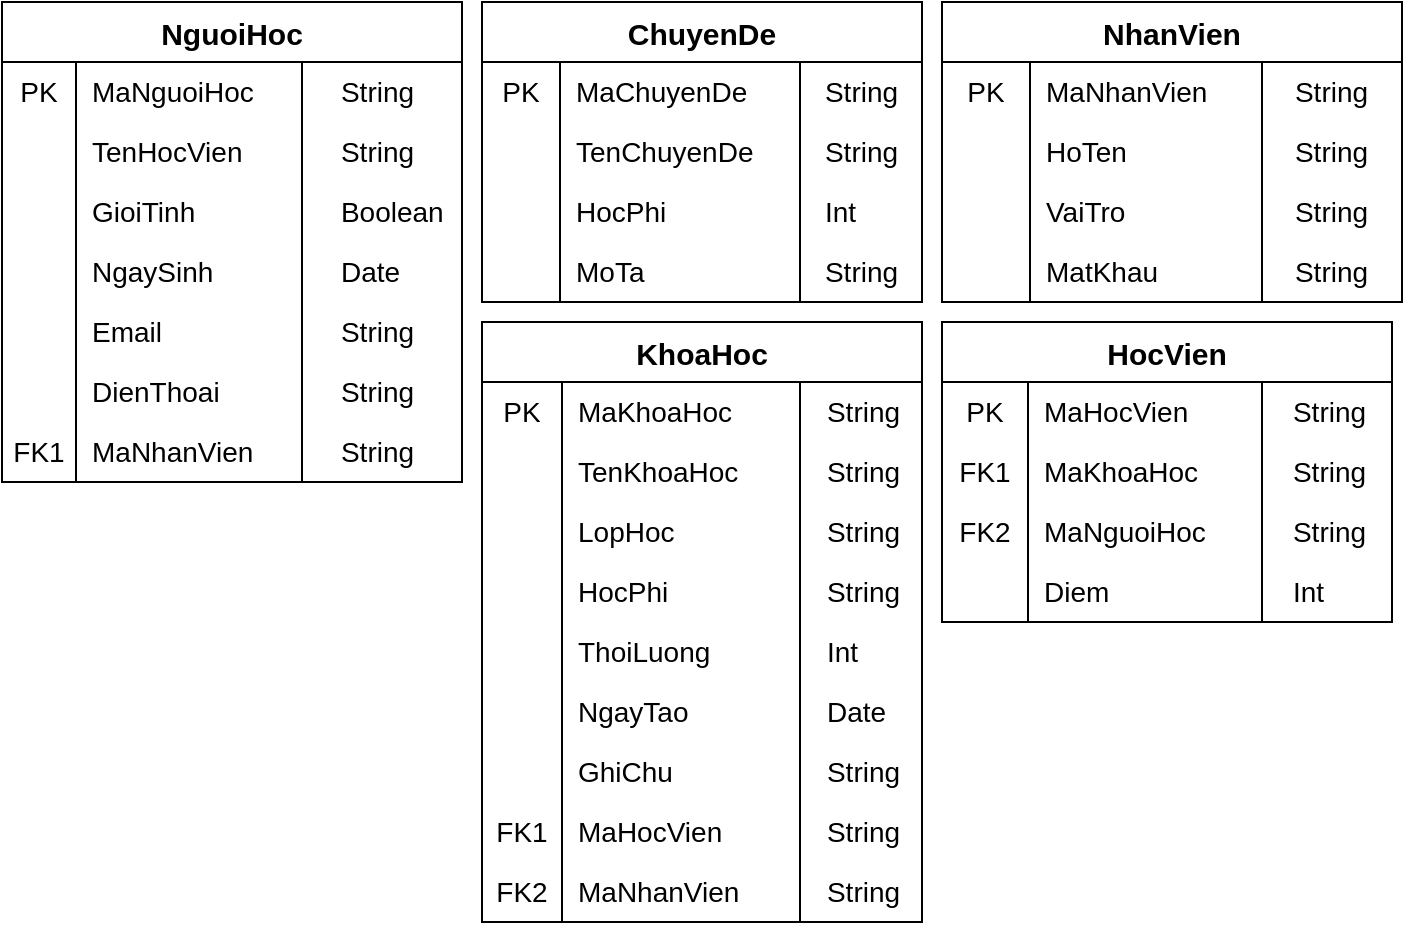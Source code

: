 <mxfile version="18.0.6" type="device"><diagram id="m6U9UvOfeFukseoxHBOt" name="Page-1"><mxGraphModel dx="868" dy="1653" grid="0" gridSize="10" guides="1" tooltips="1" connect="1" arrows="1" fold="1" page="1" pageScale="1" pageWidth="850" pageHeight="1100" math="0" shadow="0"><root><mxCell id="0"/><mxCell id="1" parent="0"/><mxCell id="P8eUKgGCzJDnWbfKvpjg-5" value="HocVien" style="shape=table;startSize=30;container=1;collapsible=0;childLayout=tableLayout;fixedRows=1;rowLines=0;fontStyle=1;fontSize=15;" parent="1" vertex="1"><mxGeometry x="537" y="-370" width="225" height="150" as="geometry"/></mxCell><mxCell id="P8eUKgGCzJDnWbfKvpjg-6" value="" style="shape=tableRow;horizontal=0;startSize=0;swimlaneHead=0;swimlaneBody=0;top=0;left=0;bottom=0;right=0;collapsible=0;dropTarget=0;fillColor=none;points=[[0,0.5],[1,0.5]];portConstraint=eastwest;fontSize=14;" parent="P8eUKgGCzJDnWbfKvpjg-5" vertex="1"><mxGeometry y="30" width="225" height="30" as="geometry"/></mxCell><mxCell id="P8eUKgGCzJDnWbfKvpjg-7" value="PK" style="shape=partialRectangle;html=1;whiteSpace=wrap;connectable=0;fillColor=none;top=0;left=0;bottom=0;right=0;overflow=hidden;pointerEvents=1;fontSize=14;" parent="P8eUKgGCzJDnWbfKvpjg-6" vertex="1"><mxGeometry width="43" height="30" as="geometry"><mxRectangle width="43" height="30" as="alternateBounds"/></mxGeometry></mxCell><mxCell id="P8eUKgGCzJDnWbfKvpjg-8" value="MaHocVien&lt;span style=&quot;white-space: pre; font-size: 14px;&quot;&gt;&#9;&lt;/span&gt;&lt;span style=&quot;white-space: pre; font-size: 14px;&quot;&gt;&#9;&lt;/span&gt;String" style="shape=partialRectangle;html=1;whiteSpace=wrap;connectable=0;fillColor=none;top=0;left=0;bottom=0;right=0;align=left;spacingLeft=6;overflow=hidden;fontSize=14;" parent="P8eUKgGCzJDnWbfKvpjg-6" vertex="1"><mxGeometry x="43" width="182" height="30" as="geometry"><mxRectangle width="182" height="30" as="alternateBounds"/></mxGeometry></mxCell><mxCell id="P8eUKgGCzJDnWbfKvpjg-9" value="" style="shape=tableRow;horizontal=0;startSize=0;swimlaneHead=0;swimlaneBody=0;top=0;left=0;bottom=0;right=0;collapsible=0;dropTarget=0;fillColor=none;points=[[0,0.5],[1,0.5]];portConstraint=eastwest;fontSize=14;" parent="P8eUKgGCzJDnWbfKvpjg-5" vertex="1"><mxGeometry y="60" width="225" height="30" as="geometry"/></mxCell><mxCell id="P8eUKgGCzJDnWbfKvpjg-10" value="FK1" style="shape=partialRectangle;html=1;whiteSpace=wrap;connectable=0;fillColor=none;top=0;left=0;bottom=0;right=0;overflow=hidden;fontSize=14;" parent="P8eUKgGCzJDnWbfKvpjg-9" vertex="1"><mxGeometry width="43" height="30" as="geometry"><mxRectangle width="43" height="30" as="alternateBounds"/></mxGeometry></mxCell><mxCell id="P8eUKgGCzJDnWbfKvpjg-11" value="MaKhoaHoc&lt;span style=&quot;white-space: pre; font-size: 14px;&quot;&gt;&#9;&lt;/span&gt;&lt;span style=&quot;white-space: pre; font-size: 14px;&quot;&gt;&#9;&lt;/span&gt;String" style="shape=partialRectangle;html=1;whiteSpace=wrap;connectable=0;fillColor=none;top=0;left=0;bottom=0;right=0;align=left;spacingLeft=6;overflow=hidden;fontSize=14;" parent="P8eUKgGCzJDnWbfKvpjg-9" vertex="1"><mxGeometry x="43" width="182" height="30" as="geometry"><mxRectangle width="182" height="30" as="alternateBounds"/></mxGeometry></mxCell><mxCell id="P8eUKgGCzJDnWbfKvpjg-12" value="" style="shape=tableRow;horizontal=0;startSize=0;swimlaneHead=0;swimlaneBody=0;top=0;left=0;bottom=0;right=0;collapsible=0;dropTarget=0;fillColor=none;points=[[0,0.5],[1,0.5]];portConstraint=eastwest;fontSize=14;" parent="P8eUKgGCzJDnWbfKvpjg-5" vertex="1"><mxGeometry y="90" width="225" height="30" as="geometry"/></mxCell><mxCell id="P8eUKgGCzJDnWbfKvpjg-13" value="FK2&lt;br style=&quot;font-size: 14px;&quot;&gt;" style="shape=partialRectangle;html=1;whiteSpace=wrap;connectable=0;fillColor=none;top=0;left=0;bottom=0;right=0;overflow=hidden;fontSize=14;" parent="P8eUKgGCzJDnWbfKvpjg-12" vertex="1"><mxGeometry width="43" height="30" as="geometry"><mxRectangle width="43" height="30" as="alternateBounds"/></mxGeometry></mxCell><mxCell id="P8eUKgGCzJDnWbfKvpjg-14" value="MaNguoiHoc&lt;span style=&quot;white-space: pre; font-size: 14px;&quot;&gt;&#9;&lt;/span&gt;&lt;span style=&quot;white-space: pre; font-size: 14px;&quot;&gt;&#9;&lt;/span&gt;String" style="shape=partialRectangle;html=1;whiteSpace=wrap;connectable=0;fillColor=none;top=0;left=0;bottom=0;right=0;align=left;spacingLeft=6;overflow=hidden;fontSize=14;" parent="P8eUKgGCzJDnWbfKvpjg-12" vertex="1"><mxGeometry x="43" width="182" height="30" as="geometry"><mxRectangle width="182" height="30" as="alternateBounds"/></mxGeometry></mxCell><mxCell id="8XIaNBTknqhRJqqeRh3g-56" value="" style="shape=tableRow;horizontal=0;startSize=0;swimlaneHead=0;swimlaneBody=0;top=0;left=0;bottom=0;right=0;collapsible=0;dropTarget=0;fillColor=none;points=[[0,0.5],[1,0.5]];portConstraint=eastwest;fontSize=14;" parent="P8eUKgGCzJDnWbfKvpjg-5" vertex="1"><mxGeometry y="120" width="225" height="30" as="geometry"/></mxCell><mxCell id="8XIaNBTknqhRJqqeRh3g-57" value="" style="shape=partialRectangle;html=1;whiteSpace=wrap;connectable=0;fillColor=none;top=0;left=0;bottom=0;right=0;overflow=hidden;fontSize=14;" parent="8XIaNBTknqhRJqqeRh3g-56" vertex="1"><mxGeometry width="43" height="30" as="geometry"><mxRectangle width="43" height="30" as="alternateBounds"/></mxGeometry></mxCell><mxCell id="8XIaNBTknqhRJqqeRh3g-58" value="Diem&lt;span style=&quot;white-space: pre; font-size: 14px;&quot;&gt;&#9;&lt;/span&gt;&lt;span style=&quot;white-space: pre; font-size: 14px;&quot;&gt;&#9;&lt;/span&gt;&lt;span style=&quot;white-space: pre; font-size: 14px;&quot;&gt;&#9;&lt;/span&gt;Int" style="shape=partialRectangle;html=1;whiteSpace=wrap;connectable=0;fillColor=none;top=0;left=0;bottom=0;right=0;align=left;spacingLeft=6;overflow=hidden;fontSize=14;" parent="8XIaNBTknqhRJqqeRh3g-56" vertex="1"><mxGeometry x="43" width="182" height="30" as="geometry"><mxRectangle width="182" height="30" as="alternateBounds"/></mxGeometry></mxCell><mxCell id="P8eUKgGCzJDnWbfKvpjg-15" value="NguoiHoc" style="shape=table;startSize=30;container=1;collapsible=0;childLayout=tableLayout;fixedRows=1;rowLines=0;fontStyle=1;fontSize=15;" parent="1" vertex="1"><mxGeometry x="67" y="-530" width="230" height="240" as="geometry"/></mxCell><mxCell id="P8eUKgGCzJDnWbfKvpjg-16" value="" style="shape=tableRow;horizontal=0;startSize=0;swimlaneHead=0;swimlaneBody=0;top=0;left=0;bottom=0;right=0;collapsible=0;dropTarget=0;fillColor=none;points=[[0,0.5],[1,0.5]];portConstraint=eastwest;fontSize=14;" parent="P8eUKgGCzJDnWbfKvpjg-15" vertex="1"><mxGeometry y="30" width="230" height="30" as="geometry"/></mxCell><mxCell id="P8eUKgGCzJDnWbfKvpjg-17" value="PK" style="shape=partialRectangle;html=1;whiteSpace=wrap;connectable=0;fillColor=none;top=0;left=0;bottom=0;right=0;overflow=hidden;pointerEvents=1;fontSize=14;" parent="P8eUKgGCzJDnWbfKvpjg-16" vertex="1"><mxGeometry width="37" height="30" as="geometry"><mxRectangle width="37" height="30" as="alternateBounds"/></mxGeometry></mxCell><mxCell id="P8eUKgGCzJDnWbfKvpjg-18" value="MaNguoiHoc&lt;span style=&quot;white-space: pre; font-size: 14px;&quot;&gt;&#9;&lt;/span&gt;&lt;span style=&quot;white-space: pre; font-size: 14px;&quot;&gt;&#9;&lt;/span&gt;String" style="shape=partialRectangle;html=1;whiteSpace=wrap;connectable=0;fillColor=none;top=0;left=0;bottom=0;right=0;align=left;spacingLeft=6;overflow=hidden;fontSize=14;" parent="P8eUKgGCzJDnWbfKvpjg-16" vertex="1"><mxGeometry x="37" width="193" height="30" as="geometry"><mxRectangle width="193" height="30" as="alternateBounds"/></mxGeometry></mxCell><mxCell id="8XIaNBTknqhRJqqeRh3g-17" value="" style="shape=tableRow;horizontal=0;startSize=0;swimlaneHead=0;swimlaneBody=0;top=0;left=0;bottom=0;right=0;collapsible=0;dropTarget=0;fillColor=none;points=[[0,0.5],[1,0.5]];portConstraint=eastwest;fontSize=14;" parent="P8eUKgGCzJDnWbfKvpjg-15" vertex="1"><mxGeometry y="60" width="230" height="30" as="geometry"/></mxCell><mxCell id="8XIaNBTknqhRJqqeRh3g-18" value="" style="shape=partialRectangle;html=1;whiteSpace=wrap;connectable=0;fillColor=none;top=0;left=0;bottom=0;right=0;overflow=hidden;pointerEvents=1;fontSize=14;" parent="8XIaNBTknqhRJqqeRh3g-17" vertex="1"><mxGeometry width="37" height="30" as="geometry"><mxRectangle width="37" height="30" as="alternateBounds"/></mxGeometry></mxCell><mxCell id="8XIaNBTknqhRJqqeRh3g-19" value="TenHocVien&lt;span style=&quot;white-space: pre; font-size: 14px;&quot;&gt;&#9;&lt;/span&gt;&lt;span style=&quot;white-space: pre; font-size: 14px;&quot;&gt;&#9;&lt;/span&gt;String" style="shape=partialRectangle;html=1;whiteSpace=wrap;connectable=0;fillColor=none;top=0;left=0;bottom=0;right=0;align=left;spacingLeft=6;overflow=hidden;fontSize=14;" parent="8XIaNBTknqhRJqqeRh3g-17" vertex="1"><mxGeometry x="37" width="193" height="30" as="geometry"><mxRectangle width="193" height="30" as="alternateBounds"/></mxGeometry></mxCell><mxCell id="8XIaNBTknqhRJqqeRh3g-23" value="" style="shape=tableRow;horizontal=0;startSize=0;swimlaneHead=0;swimlaneBody=0;top=0;left=0;bottom=0;right=0;collapsible=0;dropTarget=0;fillColor=none;points=[[0,0.5],[1,0.5]];portConstraint=eastwest;fontSize=14;" parent="P8eUKgGCzJDnWbfKvpjg-15" vertex="1"><mxGeometry y="90" width="230" height="30" as="geometry"/></mxCell><mxCell id="8XIaNBTknqhRJqqeRh3g-24" value="" style="shape=partialRectangle;html=1;whiteSpace=wrap;connectable=0;fillColor=none;top=0;left=0;bottom=0;right=0;overflow=hidden;pointerEvents=1;fontSize=14;" parent="8XIaNBTknqhRJqqeRh3g-23" vertex="1"><mxGeometry width="37" height="30" as="geometry"><mxRectangle width="37" height="30" as="alternateBounds"/></mxGeometry></mxCell><mxCell id="8XIaNBTknqhRJqqeRh3g-25" value="GioiTinh&lt;span style=&quot;white-space: pre; font-size: 14px;&quot;&gt;&#9;&lt;/span&gt;&lt;span style=&quot;white-space: pre; font-size: 14px;&quot;&gt;&#9;&lt;/span&gt;&lt;span style=&quot;white-space: pre; font-size: 14px;&quot;&gt;&#9;&lt;/span&gt;Boolean" style="shape=partialRectangle;html=1;whiteSpace=wrap;connectable=0;fillColor=none;top=0;left=0;bottom=0;right=0;align=left;spacingLeft=6;overflow=hidden;fontSize=14;" parent="8XIaNBTknqhRJqqeRh3g-23" vertex="1"><mxGeometry x="37" width="193" height="30" as="geometry"><mxRectangle width="193" height="30" as="alternateBounds"/></mxGeometry></mxCell><mxCell id="8XIaNBTknqhRJqqeRh3g-26" value="" style="shape=tableRow;horizontal=0;startSize=0;swimlaneHead=0;swimlaneBody=0;top=0;left=0;bottom=0;right=0;collapsible=0;dropTarget=0;fillColor=none;points=[[0,0.5],[1,0.5]];portConstraint=eastwest;fontSize=14;" parent="P8eUKgGCzJDnWbfKvpjg-15" vertex="1"><mxGeometry y="120" width="230" height="30" as="geometry"/></mxCell><mxCell id="8XIaNBTknqhRJqqeRh3g-27" value="" style="shape=partialRectangle;html=1;whiteSpace=wrap;connectable=0;fillColor=none;top=0;left=0;bottom=0;right=0;overflow=hidden;pointerEvents=1;fontSize=14;" parent="8XIaNBTknqhRJqqeRh3g-26" vertex="1"><mxGeometry width="37" height="30" as="geometry"><mxRectangle width="37" height="30" as="alternateBounds"/></mxGeometry></mxCell><mxCell id="8XIaNBTknqhRJqqeRh3g-28" value="NgaySinh&lt;span style=&quot;white-space: pre; font-size: 14px;&quot;&gt;&#9;&lt;/span&gt;&lt;span style=&quot;white-space: pre; font-size: 14px;&quot;&gt;&#9;&lt;/span&gt;Date" style="shape=partialRectangle;html=1;whiteSpace=wrap;connectable=0;fillColor=none;top=0;left=0;bottom=0;right=0;align=left;spacingLeft=6;overflow=hidden;fontSize=14;" parent="8XIaNBTknqhRJqqeRh3g-26" vertex="1"><mxGeometry x="37" width="193" height="30" as="geometry"><mxRectangle width="193" height="30" as="alternateBounds"/></mxGeometry></mxCell><mxCell id="8XIaNBTknqhRJqqeRh3g-29" value="" style="shape=tableRow;horizontal=0;startSize=0;swimlaneHead=0;swimlaneBody=0;top=0;left=0;bottom=0;right=0;collapsible=0;dropTarget=0;fillColor=none;points=[[0,0.5],[1,0.5]];portConstraint=eastwest;fontSize=14;" parent="P8eUKgGCzJDnWbfKvpjg-15" vertex="1"><mxGeometry y="150" width="230" height="30" as="geometry"/></mxCell><mxCell id="8XIaNBTknqhRJqqeRh3g-30" value="" style="shape=partialRectangle;html=1;whiteSpace=wrap;connectable=0;fillColor=none;top=0;left=0;bottom=0;right=0;overflow=hidden;pointerEvents=1;fontSize=14;" parent="8XIaNBTknqhRJqqeRh3g-29" vertex="1"><mxGeometry width="37" height="30" as="geometry"><mxRectangle width="37" height="30" as="alternateBounds"/></mxGeometry></mxCell><mxCell id="8XIaNBTknqhRJqqeRh3g-31" value="Email&lt;span style=&quot;white-space: pre; font-size: 14px;&quot;&gt;&#9;&lt;/span&gt;&lt;span style=&quot;white-space: pre; font-size: 14px;&quot;&gt;&#9;&lt;/span&gt;&lt;span style=&quot;white-space: pre; font-size: 14px;&quot;&gt;&#9;&lt;/span&gt;String" style="shape=partialRectangle;html=1;whiteSpace=wrap;connectable=0;fillColor=none;top=0;left=0;bottom=0;right=0;align=left;spacingLeft=6;overflow=hidden;fontSize=14;" parent="8XIaNBTknqhRJqqeRh3g-29" vertex="1"><mxGeometry x="37" width="193" height="30" as="geometry"><mxRectangle width="193" height="30" as="alternateBounds"/></mxGeometry></mxCell><mxCell id="8XIaNBTknqhRJqqeRh3g-32" value="" style="shape=tableRow;horizontal=0;startSize=0;swimlaneHead=0;swimlaneBody=0;top=0;left=0;bottom=0;right=0;collapsible=0;dropTarget=0;fillColor=none;points=[[0,0.5],[1,0.5]];portConstraint=eastwest;fontSize=14;" parent="P8eUKgGCzJDnWbfKvpjg-15" vertex="1"><mxGeometry y="180" width="230" height="30" as="geometry"/></mxCell><mxCell id="8XIaNBTknqhRJqqeRh3g-33" value="" style="shape=partialRectangle;html=1;whiteSpace=wrap;connectable=0;fillColor=none;top=0;left=0;bottom=0;right=0;overflow=hidden;pointerEvents=1;fontSize=14;" parent="8XIaNBTknqhRJqqeRh3g-32" vertex="1"><mxGeometry width="37" height="30" as="geometry"><mxRectangle width="37" height="30" as="alternateBounds"/></mxGeometry></mxCell><mxCell id="8XIaNBTknqhRJqqeRh3g-34" value="DienThoai&lt;span style=&quot;white-space: pre; font-size: 14px;&quot;&gt;&#9;&lt;/span&gt;&lt;span style=&quot;white-space: pre; font-size: 14px;&quot;&gt;&#9;&lt;/span&gt;String" style="shape=partialRectangle;html=1;whiteSpace=wrap;connectable=0;fillColor=none;top=0;left=0;bottom=0;right=0;align=left;spacingLeft=6;overflow=hidden;fontSize=14;" parent="8XIaNBTknqhRJqqeRh3g-32" vertex="1"><mxGeometry x="37" width="193" height="30" as="geometry"><mxRectangle width="193" height="30" as="alternateBounds"/></mxGeometry></mxCell><mxCell id="P8eUKgGCzJDnWbfKvpjg-22" value="" style="shape=tableRow;horizontal=0;startSize=0;swimlaneHead=0;swimlaneBody=0;top=0;left=0;bottom=0;right=0;collapsible=0;dropTarget=0;fillColor=none;points=[[0,0.5],[1,0.5]];portConstraint=eastwest;fontSize=14;" parent="P8eUKgGCzJDnWbfKvpjg-15" vertex="1"><mxGeometry y="210" width="230" height="30" as="geometry"/></mxCell><mxCell id="P8eUKgGCzJDnWbfKvpjg-23" value="FK1" style="shape=partialRectangle;html=1;whiteSpace=wrap;connectable=0;fillColor=none;top=0;left=0;bottom=0;right=0;overflow=hidden;fontSize=14;" parent="P8eUKgGCzJDnWbfKvpjg-22" vertex="1"><mxGeometry width="37" height="30" as="geometry"><mxRectangle width="37" height="30" as="alternateBounds"/></mxGeometry></mxCell><mxCell id="P8eUKgGCzJDnWbfKvpjg-24" value="MaNhanVien&lt;span style=&quot;white-space: pre; font-size: 14px;&quot;&gt;&#9;&lt;/span&gt;&lt;span style=&quot;white-space: pre; font-size: 14px;&quot;&gt;&#9;&lt;/span&gt;String" style="shape=partialRectangle;html=1;whiteSpace=wrap;connectable=0;fillColor=none;top=0;left=0;bottom=0;right=0;align=left;spacingLeft=6;overflow=hidden;fontSize=14;" parent="P8eUKgGCzJDnWbfKvpjg-22" vertex="1"><mxGeometry x="37" width="193" height="30" as="geometry"><mxRectangle width="193" height="30" as="alternateBounds"/></mxGeometry></mxCell><mxCell id="P8eUKgGCzJDnWbfKvpjg-25" value="ChuyenDe" style="shape=table;startSize=30;container=1;collapsible=0;childLayout=tableLayout;fixedRows=1;rowLines=0;fontStyle=1;fontSize=15;" parent="1" vertex="1"><mxGeometry x="307" y="-530" width="220" height="150" as="geometry"/></mxCell><mxCell id="P8eUKgGCzJDnWbfKvpjg-26" value="" style="shape=tableRow;horizontal=0;startSize=0;swimlaneHead=0;swimlaneBody=0;top=0;left=0;bottom=0;right=0;collapsible=0;dropTarget=0;fillColor=none;points=[[0,0.5],[1,0.5]];portConstraint=eastwest;fontSize=14;" parent="P8eUKgGCzJDnWbfKvpjg-25" vertex="1"><mxGeometry y="30" width="220" height="30" as="geometry"/></mxCell><mxCell id="P8eUKgGCzJDnWbfKvpjg-27" value="PK" style="shape=partialRectangle;html=1;whiteSpace=wrap;connectable=0;fillColor=none;top=0;left=0;bottom=0;right=0;overflow=hidden;pointerEvents=1;fontSize=14;" parent="P8eUKgGCzJDnWbfKvpjg-26" vertex="1"><mxGeometry width="39" height="30" as="geometry"><mxRectangle width="39" height="30" as="alternateBounds"/></mxGeometry></mxCell><mxCell id="P8eUKgGCzJDnWbfKvpjg-28" value="MaChuyenDe&lt;span style=&quot;white-space: pre; font-size: 14px;&quot;&gt;&#9;&lt;/span&gt;&lt;span style=&quot;white-space: pre; font-size: 14px;&quot;&gt;&#9;&lt;/span&gt;String" style="shape=partialRectangle;html=1;whiteSpace=wrap;connectable=0;fillColor=none;top=0;left=0;bottom=0;right=0;align=left;spacingLeft=6;overflow=hidden;fontSize=14;" parent="P8eUKgGCzJDnWbfKvpjg-26" vertex="1"><mxGeometry x="39" width="181" height="30" as="geometry"><mxRectangle width="181" height="30" as="alternateBounds"/></mxGeometry></mxCell><mxCell id="8XIaNBTknqhRJqqeRh3g-35" value="" style="shape=tableRow;horizontal=0;startSize=0;swimlaneHead=0;swimlaneBody=0;top=0;left=0;bottom=0;right=0;collapsible=0;dropTarget=0;fillColor=none;points=[[0,0.5],[1,0.5]];portConstraint=eastwest;fontSize=14;" parent="P8eUKgGCzJDnWbfKvpjg-25" vertex="1"><mxGeometry y="60" width="220" height="30" as="geometry"/></mxCell><mxCell id="8XIaNBTknqhRJqqeRh3g-36" value="" style="shape=partialRectangle;html=1;whiteSpace=wrap;connectable=0;fillColor=none;top=0;left=0;bottom=0;right=0;overflow=hidden;pointerEvents=1;fontSize=14;" parent="8XIaNBTknqhRJqqeRh3g-35" vertex="1"><mxGeometry width="39" height="30" as="geometry"><mxRectangle width="39" height="30" as="alternateBounds"/></mxGeometry></mxCell><mxCell id="8XIaNBTknqhRJqqeRh3g-37" value="TenChuyenDe&lt;span style=&quot;white-space: pre; font-size: 14px;&quot;&gt;&#9;&lt;/span&gt;&lt;span style=&quot;white-space: pre; font-size: 14px;&quot;&gt;&#9;&lt;/span&gt;String" style="shape=partialRectangle;html=1;whiteSpace=wrap;connectable=0;fillColor=none;top=0;left=0;bottom=0;right=0;align=left;spacingLeft=6;overflow=hidden;fontSize=14;" parent="8XIaNBTknqhRJqqeRh3g-35" vertex="1"><mxGeometry x="39" width="181" height="30" as="geometry"><mxRectangle width="181" height="30" as="alternateBounds"/></mxGeometry></mxCell><mxCell id="8XIaNBTknqhRJqqeRh3g-38" value="" style="shape=tableRow;horizontal=0;startSize=0;swimlaneHead=0;swimlaneBody=0;top=0;left=0;bottom=0;right=0;collapsible=0;dropTarget=0;fillColor=none;points=[[0,0.5],[1,0.5]];portConstraint=eastwest;fontSize=14;" parent="P8eUKgGCzJDnWbfKvpjg-25" vertex="1"><mxGeometry y="90" width="220" height="30" as="geometry"/></mxCell><mxCell id="8XIaNBTknqhRJqqeRh3g-39" value="" style="shape=partialRectangle;html=1;whiteSpace=wrap;connectable=0;fillColor=none;top=0;left=0;bottom=0;right=0;overflow=hidden;pointerEvents=1;fontSize=14;" parent="8XIaNBTknqhRJqqeRh3g-38" vertex="1"><mxGeometry width="39" height="30" as="geometry"><mxRectangle width="39" height="30" as="alternateBounds"/></mxGeometry></mxCell><mxCell id="8XIaNBTknqhRJqqeRh3g-40" value="HocPhi&lt;span style=&quot;white-space: pre; font-size: 14px;&quot;&gt;&#9;&lt;/span&gt;&lt;span style=&quot;white-space: pre; font-size: 14px;&quot;&gt;&#9;&lt;/span&gt;&lt;span style=&quot;white-space: pre; font-size: 14px;&quot;&gt;&#9;&lt;/span&gt;Int" style="shape=partialRectangle;html=1;whiteSpace=wrap;connectable=0;fillColor=none;top=0;left=0;bottom=0;right=0;align=left;spacingLeft=6;overflow=hidden;fontSize=14;" parent="8XIaNBTknqhRJqqeRh3g-38" vertex="1"><mxGeometry x="39" width="181" height="30" as="geometry"><mxRectangle width="181" height="30" as="alternateBounds"/></mxGeometry></mxCell><mxCell id="8XIaNBTknqhRJqqeRh3g-41" value="" style="shape=tableRow;horizontal=0;startSize=0;swimlaneHead=0;swimlaneBody=0;top=0;left=0;bottom=0;right=0;collapsible=0;dropTarget=0;fillColor=none;points=[[0,0.5],[1,0.5]];portConstraint=eastwest;fontSize=14;" parent="P8eUKgGCzJDnWbfKvpjg-25" vertex="1"><mxGeometry y="120" width="220" height="30" as="geometry"/></mxCell><mxCell id="8XIaNBTknqhRJqqeRh3g-42" value="" style="shape=partialRectangle;html=1;whiteSpace=wrap;connectable=0;fillColor=none;top=0;left=0;bottom=0;right=0;overflow=hidden;pointerEvents=1;fontSize=14;" parent="8XIaNBTknqhRJqqeRh3g-41" vertex="1"><mxGeometry width="39" height="30" as="geometry"><mxRectangle width="39" height="30" as="alternateBounds"/></mxGeometry></mxCell><mxCell id="8XIaNBTknqhRJqqeRh3g-43" value="MoTa&lt;span style=&quot;white-space: pre; font-size: 14px;&quot;&gt;&#9;&lt;/span&gt;&lt;span style=&quot;white-space: pre; font-size: 14px;&quot;&gt;&#9;&lt;/span&gt;&lt;span style=&quot;white-space: pre; font-size: 14px;&quot;&gt;&#9;&lt;/span&gt;String" style="shape=partialRectangle;html=1;whiteSpace=wrap;connectable=0;fillColor=none;top=0;left=0;bottom=0;right=0;align=left;spacingLeft=6;overflow=hidden;fontSize=14;" parent="8XIaNBTknqhRJqqeRh3g-41" vertex="1"><mxGeometry x="39" width="181" height="30" as="geometry"><mxRectangle width="181" height="30" as="alternateBounds"/></mxGeometry></mxCell><mxCell id="P8eUKgGCzJDnWbfKvpjg-35" value="KhoaHoc" style="shape=table;startSize=30;container=1;collapsible=0;childLayout=tableLayout;fixedRows=1;rowLines=0;fontStyle=1;fontSize=15;" parent="1" vertex="1"><mxGeometry x="307" y="-370" width="220" height="300" as="geometry"/></mxCell><mxCell id="P8eUKgGCzJDnWbfKvpjg-36" value="" style="shape=tableRow;horizontal=0;startSize=0;swimlaneHead=0;swimlaneBody=0;top=0;left=0;bottom=0;right=0;collapsible=0;dropTarget=0;fillColor=none;points=[[0,0.5],[1,0.5]];portConstraint=eastwest;fontSize=14;" parent="P8eUKgGCzJDnWbfKvpjg-35" vertex="1"><mxGeometry y="30" width="220" height="30" as="geometry"/></mxCell><mxCell id="P8eUKgGCzJDnWbfKvpjg-37" value="PK" style="shape=partialRectangle;html=1;whiteSpace=wrap;connectable=0;fillColor=none;top=0;left=0;bottom=0;right=0;overflow=hidden;pointerEvents=1;fontSize=14;" parent="P8eUKgGCzJDnWbfKvpjg-36" vertex="1"><mxGeometry width="40" height="30" as="geometry"><mxRectangle width="40" height="30" as="alternateBounds"/></mxGeometry></mxCell><mxCell id="P8eUKgGCzJDnWbfKvpjg-38" value="MaKhoaHoc&lt;span style=&quot;white-space: pre; font-size: 14px;&quot;&gt;&#9;&lt;/span&gt;&lt;span style=&quot;white-space: pre; font-size: 14px;&quot;&gt;&#9;&lt;/span&gt;String" style="shape=partialRectangle;html=1;whiteSpace=wrap;connectable=0;fillColor=none;top=0;left=0;bottom=0;right=0;align=left;spacingLeft=6;overflow=hidden;fontSize=14;" parent="P8eUKgGCzJDnWbfKvpjg-36" vertex="1"><mxGeometry x="40" width="180" height="30" as="geometry"><mxRectangle width="180" height="30" as="alternateBounds"/></mxGeometry></mxCell><mxCell id="8XIaNBTknqhRJqqeRh3g-2" value="" style="shape=tableRow;horizontal=0;startSize=0;swimlaneHead=0;swimlaneBody=0;top=0;left=0;bottom=0;right=0;collapsible=0;dropTarget=0;fillColor=none;points=[[0,0.5],[1,0.5]];portConstraint=eastwest;fontSize=14;" parent="P8eUKgGCzJDnWbfKvpjg-35" vertex="1"><mxGeometry y="60" width="220" height="30" as="geometry"/></mxCell><mxCell id="8XIaNBTknqhRJqqeRh3g-3" value="" style="shape=partialRectangle;html=1;whiteSpace=wrap;connectable=0;fillColor=none;top=0;left=0;bottom=0;right=0;overflow=hidden;pointerEvents=1;fontSize=14;" parent="8XIaNBTknqhRJqqeRh3g-2" vertex="1"><mxGeometry width="40" height="30" as="geometry"><mxRectangle width="40" height="30" as="alternateBounds"/></mxGeometry></mxCell><mxCell id="8XIaNBTknqhRJqqeRh3g-4" value="TenKhoaHoc&lt;span style=&quot;white-space: pre; font-size: 14px;&quot;&gt;&#9;&lt;/span&gt;&lt;span style=&quot;white-space: pre; font-size: 14px;&quot;&gt;&#9;&lt;/span&gt;String" style="shape=partialRectangle;html=1;whiteSpace=wrap;connectable=0;fillColor=none;top=0;left=0;bottom=0;right=0;align=left;spacingLeft=6;overflow=hidden;fontSize=14;" parent="8XIaNBTknqhRJqqeRh3g-2" vertex="1"><mxGeometry x="40" width="180" height="30" as="geometry"><mxRectangle width="180" height="30" as="alternateBounds"/></mxGeometry></mxCell><mxCell id="8XIaNBTknqhRJqqeRh3g-20" value="" style="shape=tableRow;horizontal=0;startSize=0;swimlaneHead=0;swimlaneBody=0;top=0;left=0;bottom=0;right=0;collapsible=0;dropTarget=0;fillColor=none;points=[[0,0.5],[1,0.5]];portConstraint=eastwest;fontSize=14;" parent="P8eUKgGCzJDnWbfKvpjg-35" vertex="1"><mxGeometry y="90" width="220" height="30" as="geometry"/></mxCell><mxCell id="8XIaNBTknqhRJqqeRh3g-21" value="" style="shape=partialRectangle;html=1;whiteSpace=wrap;connectable=0;fillColor=none;top=0;left=0;bottom=0;right=0;overflow=hidden;pointerEvents=1;fontSize=14;" parent="8XIaNBTknqhRJqqeRh3g-20" vertex="1"><mxGeometry width="40" height="30" as="geometry"><mxRectangle width="40" height="30" as="alternateBounds"/></mxGeometry></mxCell><mxCell id="8XIaNBTknqhRJqqeRh3g-22" value="LopHoc&lt;span style=&quot;white-space: pre; font-size: 14px;&quot;&gt;&#9;&lt;/span&gt;&lt;span style=&quot;white-space: pre; font-size: 14px;&quot;&gt;&#9;&lt;/span&gt;&lt;span style=&quot;white-space: pre; font-size: 14px;&quot;&gt;&#9;&lt;/span&gt;String" style="shape=partialRectangle;html=1;whiteSpace=wrap;connectable=0;fillColor=none;top=0;left=0;bottom=0;right=0;align=left;spacingLeft=6;overflow=hidden;fontSize=14;" parent="8XIaNBTknqhRJqqeRh3g-20" vertex="1"><mxGeometry x="40" width="180" height="30" as="geometry"><mxRectangle width="180" height="30" as="alternateBounds"/></mxGeometry></mxCell><mxCell id="8XIaNBTknqhRJqqeRh3g-5" value="" style="shape=tableRow;horizontal=0;startSize=0;swimlaneHead=0;swimlaneBody=0;top=0;left=0;bottom=0;right=0;collapsible=0;dropTarget=0;fillColor=none;points=[[0,0.5],[1,0.5]];portConstraint=eastwest;fontSize=14;" parent="P8eUKgGCzJDnWbfKvpjg-35" vertex="1"><mxGeometry y="120" width="220" height="30" as="geometry"/></mxCell><mxCell id="8XIaNBTknqhRJqqeRh3g-6" value="" style="shape=partialRectangle;html=1;whiteSpace=wrap;connectable=0;fillColor=none;top=0;left=0;bottom=0;right=0;overflow=hidden;pointerEvents=1;fontSize=14;" parent="8XIaNBTknqhRJqqeRh3g-5" vertex="1"><mxGeometry width="40" height="30" as="geometry"><mxRectangle width="40" height="30" as="alternateBounds"/></mxGeometry></mxCell><mxCell id="8XIaNBTknqhRJqqeRh3g-7" value="HocPhi&lt;span style=&quot;white-space: pre; font-size: 14px;&quot;&gt;&#9;&lt;/span&gt;&lt;span style=&quot;white-space: pre; font-size: 14px;&quot;&gt;&#9;&lt;/span&gt;&lt;span style=&quot;white-space: pre; font-size: 14px;&quot;&gt;&#9;&lt;/span&gt;String" style="shape=partialRectangle;html=1;whiteSpace=wrap;connectable=0;fillColor=none;top=0;left=0;bottom=0;right=0;align=left;spacingLeft=6;overflow=hidden;fontSize=14;" parent="8XIaNBTknqhRJqqeRh3g-5" vertex="1"><mxGeometry x="40" width="180" height="30" as="geometry"><mxRectangle width="180" height="30" as="alternateBounds"/></mxGeometry></mxCell><mxCell id="8XIaNBTknqhRJqqeRh3g-8" value="" style="shape=tableRow;horizontal=0;startSize=0;swimlaneHead=0;swimlaneBody=0;top=0;left=0;bottom=0;right=0;collapsible=0;dropTarget=0;fillColor=none;points=[[0,0.5],[1,0.5]];portConstraint=eastwest;fontSize=14;" parent="P8eUKgGCzJDnWbfKvpjg-35" vertex="1"><mxGeometry y="150" width="220" height="30" as="geometry"/></mxCell><mxCell id="8XIaNBTknqhRJqqeRh3g-9" value="" style="shape=partialRectangle;html=1;whiteSpace=wrap;connectable=0;fillColor=none;top=0;left=0;bottom=0;right=0;overflow=hidden;pointerEvents=1;fontSize=14;" parent="8XIaNBTknqhRJqqeRh3g-8" vertex="1"><mxGeometry width="40" height="30" as="geometry"><mxRectangle width="40" height="30" as="alternateBounds"/></mxGeometry></mxCell><mxCell id="8XIaNBTknqhRJqqeRh3g-10" value="ThoiLuong&lt;span style=&quot;white-space: pre; font-size: 14px;&quot;&gt;&#9;&lt;/span&gt;&lt;span style=&quot;white-space: pre; font-size: 14px;&quot;&gt;&#9;&lt;/span&gt;Int" style="shape=partialRectangle;html=1;whiteSpace=wrap;connectable=0;fillColor=none;top=0;left=0;bottom=0;right=0;align=left;spacingLeft=6;overflow=hidden;fontSize=14;" parent="8XIaNBTknqhRJqqeRh3g-8" vertex="1"><mxGeometry x="40" width="180" height="30" as="geometry"><mxRectangle width="180" height="30" as="alternateBounds"/></mxGeometry></mxCell><mxCell id="8XIaNBTknqhRJqqeRh3g-11" value="" style="shape=tableRow;horizontal=0;startSize=0;swimlaneHead=0;swimlaneBody=0;top=0;left=0;bottom=0;right=0;collapsible=0;dropTarget=0;fillColor=none;points=[[0,0.5],[1,0.5]];portConstraint=eastwest;fontSize=14;" parent="P8eUKgGCzJDnWbfKvpjg-35" vertex="1"><mxGeometry y="180" width="220" height="30" as="geometry"/></mxCell><mxCell id="8XIaNBTknqhRJqqeRh3g-12" value="" style="shape=partialRectangle;html=1;whiteSpace=wrap;connectable=0;fillColor=none;top=0;left=0;bottom=0;right=0;overflow=hidden;pointerEvents=1;fontSize=14;" parent="8XIaNBTknqhRJqqeRh3g-11" vertex="1"><mxGeometry width="40" height="30" as="geometry"><mxRectangle width="40" height="30" as="alternateBounds"/></mxGeometry></mxCell><mxCell id="8XIaNBTknqhRJqqeRh3g-13" value="NgayTao&lt;span style=&quot;white-space: pre; font-size: 14px;&quot;&gt;&#9;&lt;/span&gt;&lt;span style=&quot;white-space: pre; font-size: 14px;&quot;&gt;&#9;&lt;/span&gt;&lt;span style=&quot;white-space: pre; font-size: 14px;&quot;&gt;&#9;&lt;/span&gt;Date" style="shape=partialRectangle;html=1;whiteSpace=wrap;connectable=0;fillColor=none;top=0;left=0;bottom=0;right=0;align=left;spacingLeft=6;overflow=hidden;fontSize=14;" parent="8XIaNBTknqhRJqqeRh3g-11" vertex="1"><mxGeometry x="40" width="180" height="30" as="geometry"><mxRectangle width="180" height="30" as="alternateBounds"/></mxGeometry></mxCell><mxCell id="8XIaNBTknqhRJqqeRh3g-14" value="" style="shape=tableRow;horizontal=0;startSize=0;swimlaneHead=0;swimlaneBody=0;top=0;left=0;bottom=0;right=0;collapsible=0;dropTarget=0;fillColor=none;points=[[0,0.5],[1,0.5]];portConstraint=eastwest;fontSize=14;" parent="P8eUKgGCzJDnWbfKvpjg-35" vertex="1"><mxGeometry y="210" width="220" height="30" as="geometry"/></mxCell><mxCell id="8XIaNBTknqhRJqqeRh3g-15" value="" style="shape=partialRectangle;html=1;whiteSpace=wrap;connectable=0;fillColor=none;top=0;left=0;bottom=0;right=0;overflow=hidden;pointerEvents=1;fontSize=14;" parent="8XIaNBTknqhRJqqeRh3g-14" vertex="1"><mxGeometry width="40" height="30" as="geometry"><mxRectangle width="40" height="30" as="alternateBounds"/></mxGeometry></mxCell><mxCell id="8XIaNBTknqhRJqqeRh3g-16" value="GhiChu&lt;span style=&quot;white-space: pre; font-size: 14px;&quot;&gt;&#9;&lt;/span&gt;&lt;span style=&quot;white-space: pre; font-size: 14px;&quot;&gt;&#9;&lt;/span&gt;&lt;span style=&quot;white-space: pre; font-size: 14px;&quot;&gt;&#9;&lt;/span&gt;String" style="shape=partialRectangle;html=1;whiteSpace=wrap;connectable=0;fillColor=none;top=0;left=0;bottom=0;right=0;align=left;spacingLeft=6;overflow=hidden;fontSize=14;" parent="8XIaNBTknqhRJqqeRh3g-14" vertex="1"><mxGeometry x="40" width="180" height="30" as="geometry"><mxRectangle width="180" height="30" as="alternateBounds"/></mxGeometry></mxCell><mxCell id="P8eUKgGCzJDnWbfKvpjg-39" value="" style="shape=tableRow;horizontal=0;startSize=0;swimlaneHead=0;swimlaneBody=0;top=0;left=0;bottom=0;right=0;collapsible=0;dropTarget=0;fillColor=none;points=[[0,0.5],[1,0.5]];portConstraint=eastwest;fontSize=14;" parent="P8eUKgGCzJDnWbfKvpjg-35" vertex="1"><mxGeometry y="240" width="220" height="30" as="geometry"/></mxCell><mxCell id="P8eUKgGCzJDnWbfKvpjg-40" value="FK1" style="shape=partialRectangle;html=1;whiteSpace=wrap;connectable=0;fillColor=none;top=0;left=0;bottom=0;right=0;overflow=hidden;fontSize=14;" parent="P8eUKgGCzJDnWbfKvpjg-39" vertex="1"><mxGeometry width="40" height="30" as="geometry"><mxRectangle width="40" height="30" as="alternateBounds"/></mxGeometry></mxCell><mxCell id="P8eUKgGCzJDnWbfKvpjg-41" value="MaHocVien&lt;span style=&quot;white-space: pre; font-size: 14px;&quot;&gt;&#9;&lt;/span&gt;&lt;span style=&quot;white-space: pre; font-size: 14px;&quot;&gt;&#9;&lt;/span&gt;String" style="shape=partialRectangle;html=1;whiteSpace=wrap;connectable=0;fillColor=none;top=0;left=0;bottom=0;right=0;align=left;spacingLeft=6;overflow=hidden;fontSize=14;" parent="P8eUKgGCzJDnWbfKvpjg-39" vertex="1"><mxGeometry x="40" width="180" height="30" as="geometry"><mxRectangle width="180" height="30" as="alternateBounds"/></mxGeometry></mxCell><mxCell id="P8eUKgGCzJDnWbfKvpjg-42" value="" style="shape=tableRow;horizontal=0;startSize=0;swimlaneHead=0;swimlaneBody=0;top=0;left=0;bottom=0;right=0;collapsible=0;dropTarget=0;fillColor=none;points=[[0,0.5],[1,0.5]];portConstraint=eastwest;fontSize=14;" parent="P8eUKgGCzJDnWbfKvpjg-35" vertex="1"><mxGeometry y="270" width="220" height="30" as="geometry"/></mxCell><mxCell id="P8eUKgGCzJDnWbfKvpjg-43" value="FK2" style="shape=partialRectangle;html=1;whiteSpace=wrap;connectable=0;fillColor=none;top=0;left=0;bottom=0;right=0;overflow=hidden;fontSize=14;" parent="P8eUKgGCzJDnWbfKvpjg-42" vertex="1"><mxGeometry width="40" height="30" as="geometry"><mxRectangle width="40" height="30" as="alternateBounds"/></mxGeometry></mxCell><mxCell id="P8eUKgGCzJDnWbfKvpjg-44" value="MaNhanVien&lt;span style=&quot;white-space: pre; font-size: 14px;&quot;&gt;&#9;&lt;/span&gt;&lt;span style=&quot;white-space: pre; font-size: 14px;&quot;&gt;&#9;&lt;/span&gt;String" style="shape=partialRectangle;html=1;whiteSpace=wrap;connectable=0;fillColor=none;top=0;left=0;bottom=0;right=0;align=left;spacingLeft=6;overflow=hidden;fontSize=14;" parent="P8eUKgGCzJDnWbfKvpjg-42" vertex="1"><mxGeometry x="40" width="180" height="30" as="geometry"><mxRectangle width="180" height="30" as="alternateBounds"/></mxGeometry></mxCell><mxCell id="P8eUKgGCzJDnWbfKvpjg-45" value="NhanVien" style="shape=table;startSize=30;container=1;collapsible=0;childLayout=tableLayout;fixedRows=1;rowLines=0;fontStyle=1;fontSize=15;" parent="1" vertex="1"><mxGeometry x="537" y="-530" width="230" height="150" as="geometry"/></mxCell><mxCell id="P8eUKgGCzJDnWbfKvpjg-46" value="" style="shape=tableRow;horizontal=0;startSize=0;swimlaneHead=0;swimlaneBody=0;top=0;left=0;bottom=0;right=0;collapsible=0;dropTarget=0;fillColor=none;points=[[0,0.5],[1,0.5]];portConstraint=eastwest;fontSize=14;" parent="P8eUKgGCzJDnWbfKvpjg-45" vertex="1"><mxGeometry y="30" width="230" height="30" as="geometry"/></mxCell><mxCell id="P8eUKgGCzJDnWbfKvpjg-47" value="PK" style="shape=partialRectangle;html=1;whiteSpace=wrap;connectable=0;fillColor=none;top=0;left=0;bottom=0;right=0;overflow=hidden;pointerEvents=1;fontSize=14;" parent="P8eUKgGCzJDnWbfKvpjg-46" vertex="1"><mxGeometry width="44" height="30" as="geometry"><mxRectangle width="44" height="30" as="alternateBounds"/></mxGeometry></mxCell><mxCell id="P8eUKgGCzJDnWbfKvpjg-48" value="MaNhanVien&lt;span style=&quot;white-space: pre; font-size: 14px;&quot;&gt;&#9;&lt;/span&gt;&lt;span style=&quot;white-space: pre; font-size: 14px;&quot;&gt;&#9;&lt;/span&gt;String" style="shape=partialRectangle;html=1;whiteSpace=wrap;connectable=0;fillColor=none;top=0;left=0;bottom=0;right=0;align=left;spacingLeft=6;overflow=hidden;fontSize=14;" parent="P8eUKgGCzJDnWbfKvpjg-46" vertex="1"><mxGeometry x="44" width="186" height="30" as="geometry"><mxRectangle width="186" height="30" as="alternateBounds"/></mxGeometry></mxCell><mxCell id="8XIaNBTknqhRJqqeRh3g-47" value="" style="shape=tableRow;horizontal=0;startSize=0;swimlaneHead=0;swimlaneBody=0;top=0;left=0;bottom=0;right=0;collapsible=0;dropTarget=0;fillColor=none;points=[[0,0.5],[1,0.5]];portConstraint=eastwest;fontSize=14;" parent="P8eUKgGCzJDnWbfKvpjg-45" vertex="1"><mxGeometry y="60" width="230" height="30" as="geometry"/></mxCell><mxCell id="8XIaNBTknqhRJqqeRh3g-48" value="" style="shape=partialRectangle;html=1;whiteSpace=wrap;connectable=0;fillColor=none;top=0;left=0;bottom=0;right=0;overflow=hidden;pointerEvents=1;fontSize=14;" parent="8XIaNBTknqhRJqqeRh3g-47" vertex="1"><mxGeometry width="44" height="30" as="geometry"><mxRectangle width="44" height="30" as="alternateBounds"/></mxGeometry></mxCell><mxCell id="8XIaNBTknqhRJqqeRh3g-49" value="HoTen&lt;span style=&quot;white-space: pre; font-size: 14px;&quot;&gt;&#9;&lt;/span&gt;&lt;span style=&quot;white-space: pre; font-size: 14px;&quot;&gt;&#9;&lt;/span&gt;&lt;span style=&quot;white-space: pre; font-size: 14px;&quot;&gt;&#9;&lt;/span&gt;String" style="shape=partialRectangle;html=1;whiteSpace=wrap;connectable=0;fillColor=none;top=0;left=0;bottom=0;right=0;align=left;spacingLeft=6;overflow=hidden;fontSize=14;" parent="8XIaNBTknqhRJqqeRh3g-47" vertex="1"><mxGeometry x="44" width="186" height="30" as="geometry"><mxRectangle width="186" height="30" as="alternateBounds"/></mxGeometry></mxCell><mxCell id="8XIaNBTknqhRJqqeRh3g-50" value="" style="shape=tableRow;horizontal=0;startSize=0;swimlaneHead=0;swimlaneBody=0;top=0;left=0;bottom=0;right=0;collapsible=0;dropTarget=0;fillColor=none;points=[[0,0.5],[1,0.5]];portConstraint=eastwest;fontSize=14;" parent="P8eUKgGCzJDnWbfKvpjg-45" vertex="1"><mxGeometry y="90" width="230" height="30" as="geometry"/></mxCell><mxCell id="8XIaNBTknqhRJqqeRh3g-51" value="" style="shape=partialRectangle;html=1;whiteSpace=wrap;connectable=0;fillColor=none;top=0;left=0;bottom=0;right=0;overflow=hidden;pointerEvents=1;fontSize=14;" parent="8XIaNBTknqhRJqqeRh3g-50" vertex="1"><mxGeometry width="44" height="30" as="geometry"><mxRectangle width="44" height="30" as="alternateBounds"/></mxGeometry></mxCell><mxCell id="8XIaNBTknqhRJqqeRh3g-52" value="VaiTro&lt;span style=&quot;white-space: pre; font-size: 14px;&quot;&gt;&#9;&lt;/span&gt;&lt;span style=&quot;white-space: pre; font-size: 14px;&quot;&gt;&#9;&lt;/span&gt;&lt;span style=&quot;white-space: pre; font-size: 14px;&quot;&gt;&#9;&lt;/span&gt;String" style="shape=partialRectangle;html=1;whiteSpace=wrap;connectable=0;fillColor=none;top=0;left=0;bottom=0;right=0;align=left;spacingLeft=6;overflow=hidden;fontSize=14;" parent="8XIaNBTknqhRJqqeRh3g-50" vertex="1"><mxGeometry x="44" width="186" height="30" as="geometry"><mxRectangle width="186" height="30" as="alternateBounds"/></mxGeometry></mxCell><mxCell id="8XIaNBTknqhRJqqeRh3g-53" value="" style="shape=tableRow;horizontal=0;startSize=0;swimlaneHead=0;swimlaneBody=0;top=0;left=0;bottom=0;right=0;collapsible=0;dropTarget=0;fillColor=none;points=[[0,0.5],[1,0.5]];portConstraint=eastwest;fontSize=14;" parent="P8eUKgGCzJDnWbfKvpjg-45" vertex="1"><mxGeometry y="120" width="230" height="30" as="geometry"/></mxCell><mxCell id="8XIaNBTknqhRJqqeRh3g-54" value="" style="shape=partialRectangle;html=1;whiteSpace=wrap;connectable=0;fillColor=none;top=0;left=0;bottom=0;right=0;overflow=hidden;pointerEvents=1;fontSize=14;" parent="8XIaNBTknqhRJqqeRh3g-53" vertex="1"><mxGeometry width="44" height="30" as="geometry"><mxRectangle width="44" height="30" as="alternateBounds"/></mxGeometry></mxCell><mxCell id="8XIaNBTknqhRJqqeRh3g-55" value="MatKhau&lt;span style=&quot;white-space: pre; font-size: 14px;&quot;&gt;&#9;&lt;/span&gt;&lt;span style=&quot;white-space: pre; font-size: 14px;&quot;&gt;&#9;&lt;/span&gt;&lt;span style=&quot;white-space: pre; font-size: 14px;&quot;&gt;&#9;&lt;/span&gt;String" style="shape=partialRectangle;html=1;whiteSpace=wrap;connectable=0;fillColor=none;top=0;left=0;bottom=0;right=0;align=left;spacingLeft=6;overflow=hidden;fontSize=14;" parent="8XIaNBTknqhRJqqeRh3g-53" vertex="1"><mxGeometry x="44" width="186" height="30" as="geometry"><mxRectangle width="186" height="30" as="alternateBounds"/></mxGeometry></mxCell><mxCell id="ZjqWv1GOnRVqlRJuYdlC-4" value="" style="shape=crossbar;whiteSpace=wrap;html=1;rounded=1;direction=south;fontSize=14;" vertex="1" parent="1"><mxGeometry x="456" y="-340" width="20" height="270" as="geometry"/></mxCell><mxCell id="ZjqWv1GOnRVqlRJuYdlC-5" value="" style="shape=crossbar;whiteSpace=wrap;html=1;rounded=1;direction=south;fontSize=14;" vertex="1" parent="1"><mxGeometry x="456" y="-500" width="20" height="120" as="geometry"/></mxCell><mxCell id="ZjqWv1GOnRVqlRJuYdlC-7" value="" style="shape=crossbar;whiteSpace=wrap;html=1;rounded=1;direction=south;fontSize=14;" vertex="1" parent="1"><mxGeometry x="687" y="-500" width="20" height="120" as="geometry"/></mxCell><mxCell id="ZjqWv1GOnRVqlRJuYdlC-8" value="" style="shape=crossbar;whiteSpace=wrap;html=1;rounded=1;direction=south;fontSize=14;" vertex="1" parent="1"><mxGeometry x="687" y="-340" width="20" height="120" as="geometry"/></mxCell><mxCell id="ZjqWv1GOnRVqlRJuYdlC-9" value="" style="shape=crossbar;whiteSpace=wrap;html=1;rounded=1;direction=south;fontSize=14;" vertex="1" parent="1"><mxGeometry x="207" y="-500" width="20" height="210" as="geometry"/></mxCell></root></mxGraphModel></diagram></mxfile>